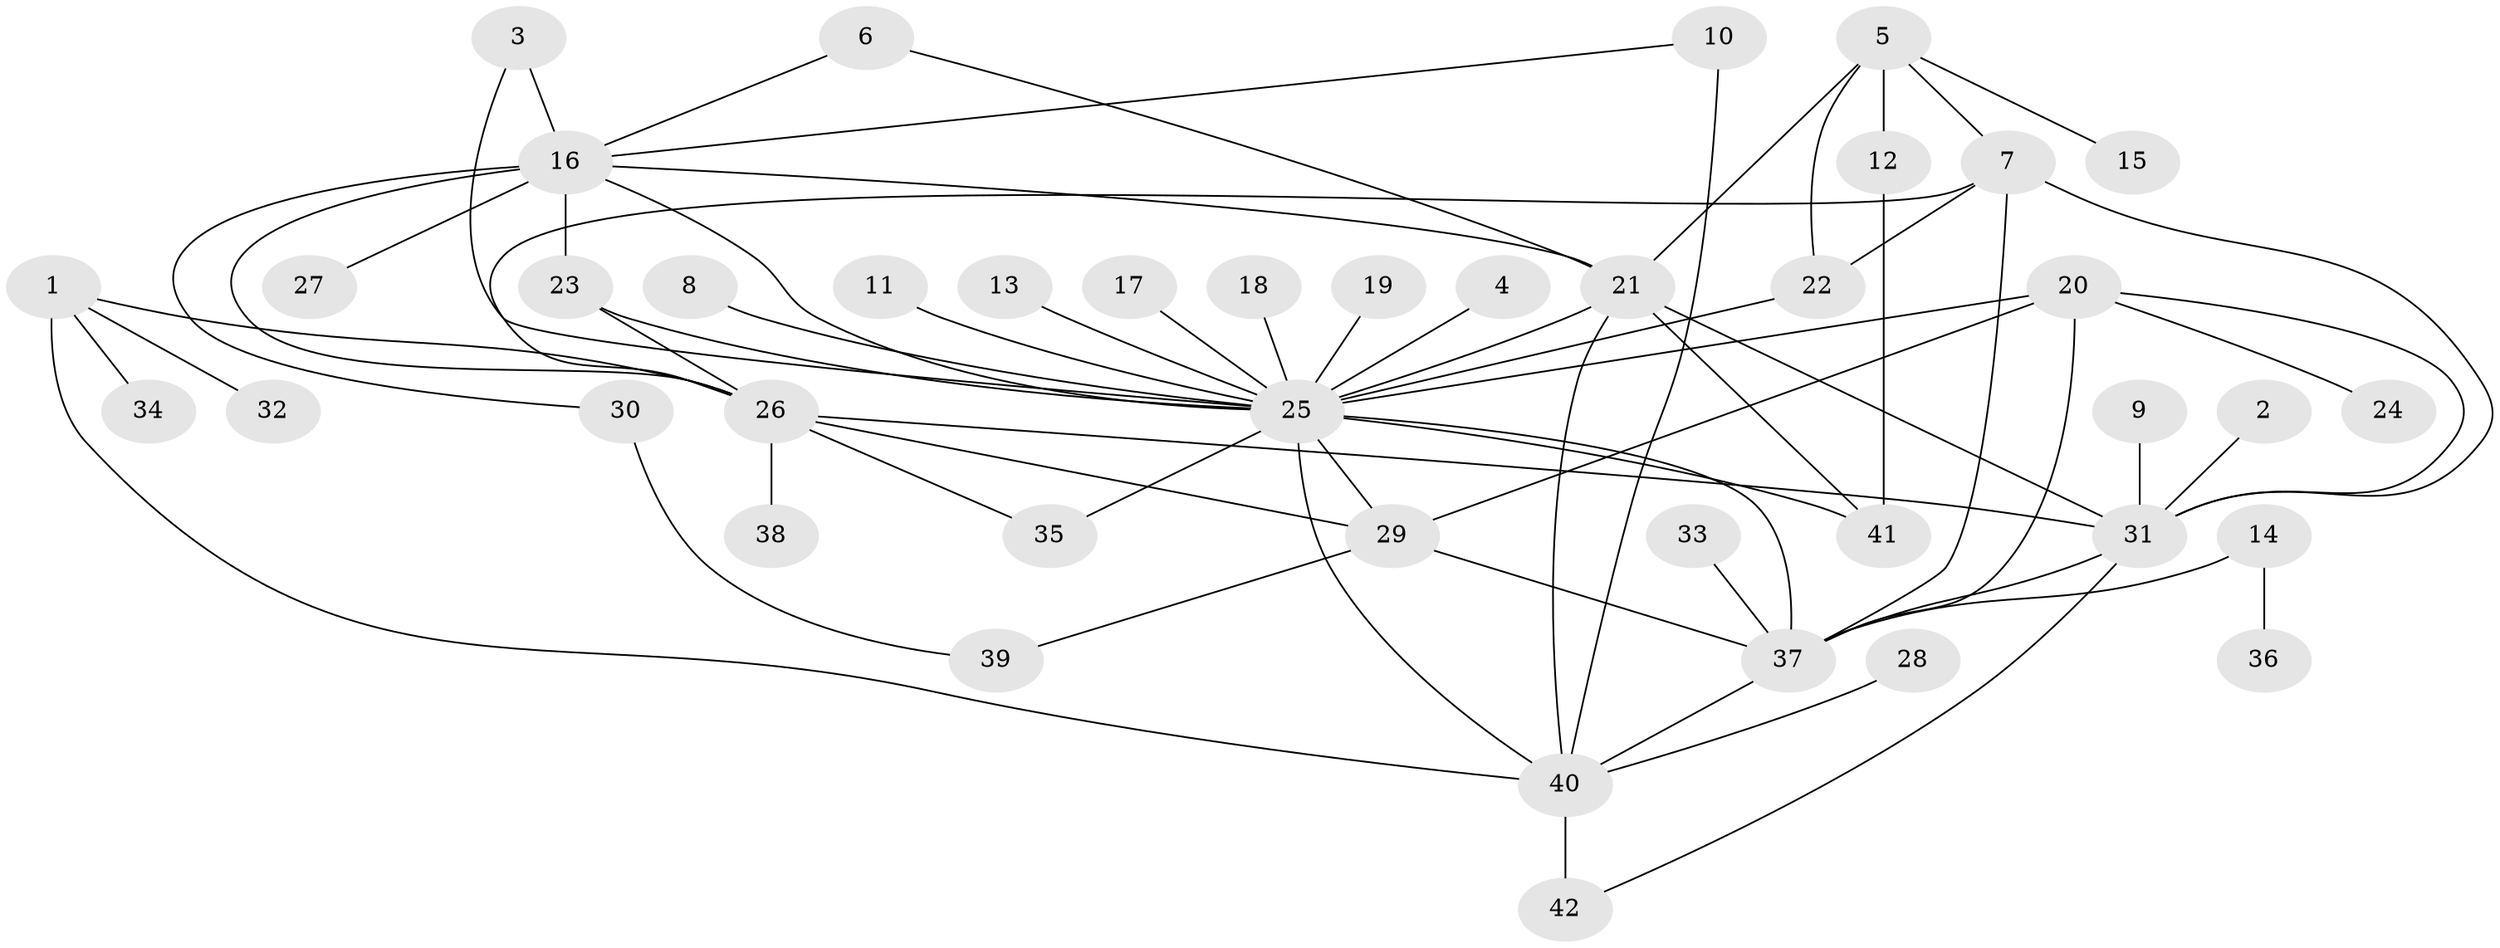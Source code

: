 // original degree distribution, {4: 0.03571428571428571, 10: 0.011904761904761904, 11: 0.011904761904761904, 1: 0.4523809523809524, 7: 0.023809523809523808, 5: 0.047619047619047616, 3: 0.13095238095238096, 6: 0.047619047619047616, 21: 0.011904761904761904, 2: 0.20238095238095238, 9: 0.011904761904761904, 8: 0.011904761904761904}
// Generated by graph-tools (version 1.1) at 2025/01/03/09/25 03:01:52]
// undirected, 42 vertices, 67 edges
graph export_dot {
graph [start="1"]
  node [color=gray90,style=filled];
  1;
  2;
  3;
  4;
  5;
  6;
  7;
  8;
  9;
  10;
  11;
  12;
  13;
  14;
  15;
  16;
  17;
  18;
  19;
  20;
  21;
  22;
  23;
  24;
  25;
  26;
  27;
  28;
  29;
  30;
  31;
  32;
  33;
  34;
  35;
  36;
  37;
  38;
  39;
  40;
  41;
  42;
  1 -- 26 [weight=1.0];
  1 -- 32 [weight=1.0];
  1 -- 34 [weight=1.0];
  1 -- 40 [weight=2.0];
  2 -- 31 [weight=1.0];
  3 -- 16 [weight=1.0];
  3 -- 25 [weight=1.0];
  4 -- 25 [weight=1.0];
  5 -- 7 [weight=1.0];
  5 -- 12 [weight=1.0];
  5 -- 15 [weight=1.0];
  5 -- 21 [weight=1.0];
  5 -- 22 [weight=1.0];
  6 -- 16 [weight=1.0];
  6 -- 21 [weight=1.0];
  7 -- 22 [weight=1.0];
  7 -- 26 [weight=1.0];
  7 -- 31 [weight=1.0];
  7 -- 37 [weight=2.0];
  8 -- 25 [weight=1.0];
  9 -- 31 [weight=1.0];
  10 -- 16 [weight=1.0];
  10 -- 40 [weight=1.0];
  11 -- 25 [weight=1.0];
  12 -- 41 [weight=1.0];
  13 -- 25 [weight=1.0];
  14 -- 36 [weight=1.0];
  14 -- 37 [weight=1.0];
  16 -- 21 [weight=1.0];
  16 -- 23 [weight=1.0];
  16 -- 25 [weight=1.0];
  16 -- 26 [weight=1.0];
  16 -- 27 [weight=1.0];
  16 -- 30 [weight=1.0];
  17 -- 25 [weight=1.0];
  18 -- 25 [weight=1.0];
  19 -- 25 [weight=1.0];
  20 -- 24 [weight=1.0];
  20 -- 25 [weight=1.0];
  20 -- 29 [weight=1.0];
  20 -- 31 [weight=1.0];
  20 -- 37 [weight=1.0];
  21 -- 25 [weight=1.0];
  21 -- 31 [weight=1.0];
  21 -- 40 [weight=1.0];
  21 -- 41 [weight=1.0];
  22 -- 25 [weight=1.0];
  23 -- 25 [weight=1.0];
  23 -- 26 [weight=1.0];
  25 -- 29 [weight=1.0];
  25 -- 35 [weight=1.0];
  25 -- 37 [weight=2.0];
  25 -- 40 [weight=1.0];
  25 -- 41 [weight=1.0];
  26 -- 29 [weight=1.0];
  26 -- 31 [weight=2.0];
  26 -- 35 [weight=1.0];
  26 -- 38 [weight=1.0];
  28 -- 40 [weight=1.0];
  29 -- 37 [weight=1.0];
  29 -- 39 [weight=1.0];
  30 -- 39 [weight=1.0];
  31 -- 37 [weight=2.0];
  31 -- 42 [weight=1.0];
  33 -- 37 [weight=2.0];
  37 -- 40 [weight=1.0];
  40 -- 42 [weight=2.0];
}
